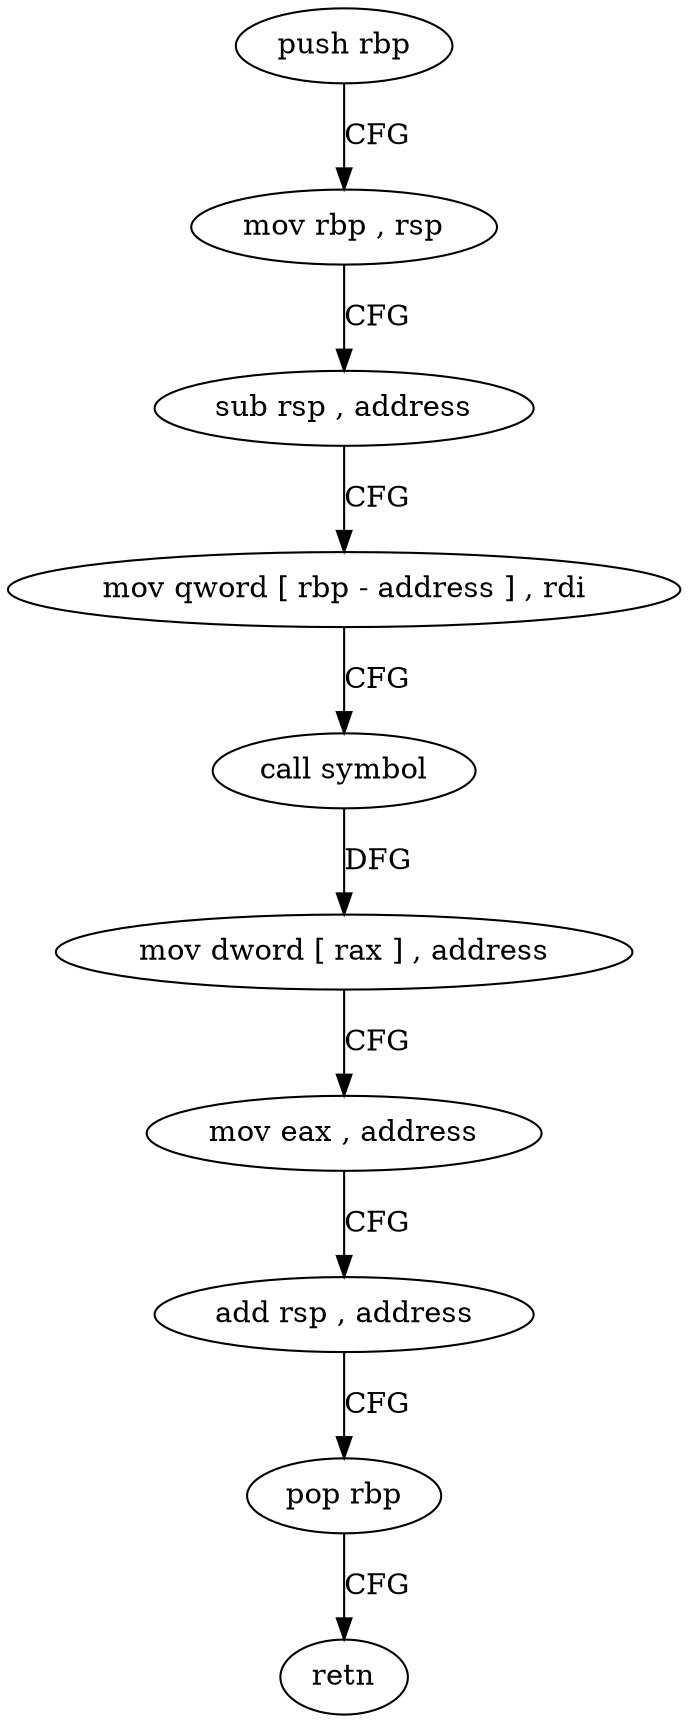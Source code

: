 digraph "func" {
"4286928" [label = "push rbp" ]
"4286929" [label = "mov rbp , rsp" ]
"4286932" [label = "sub rsp , address" ]
"4286936" [label = "mov qword [ rbp - address ] , rdi" ]
"4286940" [label = "call symbol" ]
"4286945" [label = "mov dword [ rax ] , address" ]
"4286951" [label = "mov eax , address" ]
"4286956" [label = "add rsp , address" ]
"4286960" [label = "pop rbp" ]
"4286961" [label = "retn" ]
"4286928" -> "4286929" [ label = "CFG" ]
"4286929" -> "4286932" [ label = "CFG" ]
"4286932" -> "4286936" [ label = "CFG" ]
"4286936" -> "4286940" [ label = "CFG" ]
"4286940" -> "4286945" [ label = "DFG" ]
"4286945" -> "4286951" [ label = "CFG" ]
"4286951" -> "4286956" [ label = "CFG" ]
"4286956" -> "4286960" [ label = "CFG" ]
"4286960" -> "4286961" [ label = "CFG" ]
}
